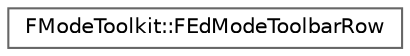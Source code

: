 digraph "Graphical Class Hierarchy"
{
 // INTERACTIVE_SVG=YES
 // LATEX_PDF_SIZE
  bgcolor="transparent";
  edge [fontname=Helvetica,fontsize=10,labelfontname=Helvetica,labelfontsize=10];
  node [fontname=Helvetica,fontsize=10,shape=box,height=0.2,width=0.4];
  rankdir="LR";
  Node0 [id="Node000000",label="FModeToolkit::FEdModeToolbarRow",height=0.2,width=0.4,color="grey40", fillcolor="white", style="filled",URL="$de/dbc/structFModeToolkit_1_1FEdModeToolbarRow.html",tooltip=" "];
}
